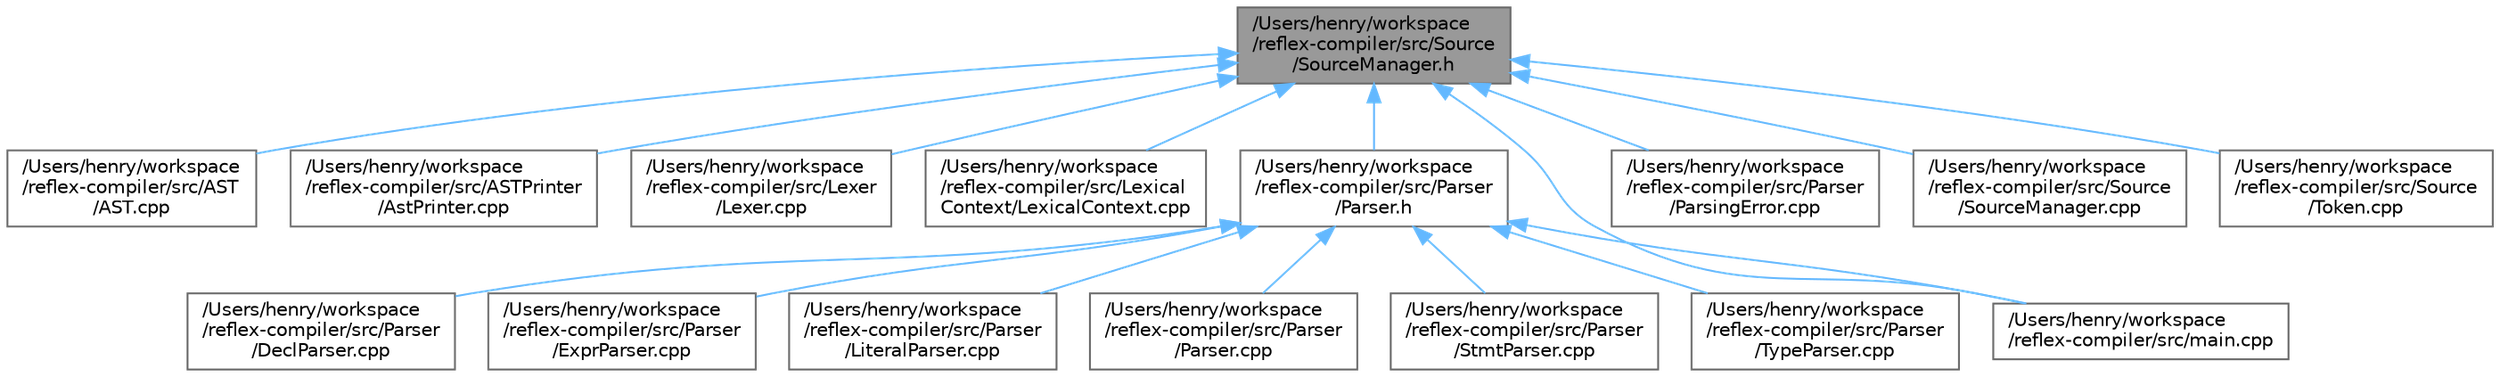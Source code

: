 digraph "/Users/henry/workspace/reflex-compiler/src/Source/SourceManager.h"
{
 // LATEX_PDF_SIZE
  bgcolor="transparent";
  edge [fontname=Helvetica,fontsize=10,labelfontname=Helvetica,labelfontsize=10];
  node [fontname=Helvetica,fontsize=10,shape=box,height=0.2,width=0.4];
  Node1 [id="Node000001",label="/Users/henry/workspace\l/reflex-compiler/src/Source\l/SourceManager.h",height=0.2,width=0.4,color="gray40", fillcolor="grey60", style="filled", fontcolor="black",tooltip=" "];
  Node1 -> Node2 [id="edge1_Node000001_Node000002",dir="back",color="steelblue1",style="solid",tooltip=" "];
  Node2 [id="Node000002",label="/Users/henry/workspace\l/reflex-compiler/src/AST\l/AST.cpp",height=0.2,width=0.4,color="grey40", fillcolor="white", style="filled",URL="$AST_8cpp.html",tooltip=" "];
  Node1 -> Node3 [id="edge2_Node000001_Node000003",dir="back",color="steelblue1",style="solid",tooltip=" "];
  Node3 [id="Node000003",label="/Users/henry/workspace\l/reflex-compiler/src/ASTPrinter\l/AstPrinter.cpp",height=0.2,width=0.4,color="grey40", fillcolor="white", style="filled",URL="$AstPrinter_8cpp.html",tooltip=" "];
  Node1 -> Node4 [id="edge3_Node000001_Node000004",dir="back",color="steelblue1",style="solid",tooltip=" "];
  Node4 [id="Node000004",label="/Users/henry/workspace\l/reflex-compiler/src/Lexer\l/Lexer.cpp",height=0.2,width=0.4,color="grey40", fillcolor="white", style="filled",URL="$Lexer_8cpp.html",tooltip=" "];
  Node1 -> Node5 [id="edge4_Node000001_Node000005",dir="back",color="steelblue1",style="solid",tooltip=" "];
  Node5 [id="Node000005",label="/Users/henry/workspace\l/reflex-compiler/src/Lexical\lContext/LexicalContext.cpp",height=0.2,width=0.4,color="grey40", fillcolor="white", style="filled",URL="$LexicalContext_8cpp.html",tooltip=" "];
  Node1 -> Node6 [id="edge5_Node000001_Node000006",dir="back",color="steelblue1",style="solid",tooltip=" "];
  Node6 [id="Node000006",label="/Users/henry/workspace\l/reflex-compiler/src/Parser\l/Parser.h",height=0.2,width=0.4,color="grey40", fillcolor="white", style="filled",URL="$Parser_8h.html",tooltip=" "];
  Node6 -> Node7 [id="edge6_Node000006_Node000007",dir="back",color="steelblue1",style="solid",tooltip=" "];
  Node7 [id="Node000007",label="/Users/henry/workspace\l/reflex-compiler/src/Parser\l/DeclParser.cpp",height=0.2,width=0.4,color="grey40", fillcolor="white", style="filled",URL="$DeclParser_8cpp.html",tooltip=" "];
  Node6 -> Node8 [id="edge7_Node000006_Node000008",dir="back",color="steelblue1",style="solid",tooltip=" "];
  Node8 [id="Node000008",label="/Users/henry/workspace\l/reflex-compiler/src/Parser\l/ExprParser.cpp",height=0.2,width=0.4,color="grey40", fillcolor="white", style="filled",URL="$ExprParser_8cpp.html",tooltip=" "];
  Node6 -> Node9 [id="edge8_Node000006_Node000009",dir="back",color="steelblue1",style="solid",tooltip=" "];
  Node9 [id="Node000009",label="/Users/henry/workspace\l/reflex-compiler/src/Parser\l/LiteralParser.cpp",height=0.2,width=0.4,color="grey40", fillcolor="white", style="filled",URL="$LiteralParser_8cpp.html",tooltip=" "];
  Node6 -> Node10 [id="edge9_Node000006_Node000010",dir="back",color="steelblue1",style="solid",tooltip=" "];
  Node10 [id="Node000010",label="/Users/henry/workspace\l/reflex-compiler/src/Parser\l/Parser.cpp",height=0.2,width=0.4,color="grey40", fillcolor="white", style="filled",URL="$Parser_8cpp.html",tooltip=" "];
  Node6 -> Node11 [id="edge10_Node000006_Node000011",dir="back",color="steelblue1",style="solid",tooltip=" "];
  Node11 [id="Node000011",label="/Users/henry/workspace\l/reflex-compiler/src/Parser\l/StmtParser.cpp",height=0.2,width=0.4,color="grey40", fillcolor="white", style="filled",URL="$StmtParser_8cpp.html",tooltip=" "];
  Node6 -> Node12 [id="edge11_Node000006_Node000012",dir="back",color="steelblue1",style="solid",tooltip=" "];
  Node12 [id="Node000012",label="/Users/henry/workspace\l/reflex-compiler/src/Parser\l/TypeParser.cpp",height=0.2,width=0.4,color="grey40", fillcolor="white", style="filled",URL="$Parser_2TypeParser_8cpp.html",tooltip=" "];
  Node6 -> Node13 [id="edge12_Node000006_Node000013",dir="back",color="steelblue1",style="solid",tooltip=" "];
  Node13 [id="Node000013",label="/Users/henry/workspace\l/reflex-compiler/src/main.cpp",height=0.2,width=0.4,color="grey40", fillcolor="white", style="filled",URL="$main_8cpp.html",tooltip=" "];
  Node1 -> Node14 [id="edge13_Node000001_Node000014",dir="back",color="steelblue1",style="solid",tooltip=" "];
  Node14 [id="Node000014",label="/Users/henry/workspace\l/reflex-compiler/src/Parser\l/ParsingError.cpp",height=0.2,width=0.4,color="grey40", fillcolor="white", style="filled",URL="$ParsingError_8cpp.html",tooltip=" "];
  Node1 -> Node15 [id="edge14_Node000001_Node000015",dir="back",color="steelblue1",style="solid",tooltip=" "];
  Node15 [id="Node000015",label="/Users/henry/workspace\l/reflex-compiler/src/Source\l/SourceManager.cpp",height=0.2,width=0.4,color="grey40", fillcolor="white", style="filled",URL="$SourceManager_8cpp.html",tooltip=" "];
  Node1 -> Node16 [id="edge15_Node000001_Node000016",dir="back",color="steelblue1",style="solid",tooltip=" "];
  Node16 [id="Node000016",label="/Users/henry/workspace\l/reflex-compiler/src/Source\l/Token.cpp",height=0.2,width=0.4,color="grey40", fillcolor="white", style="filled",URL="$Token_8cpp.html",tooltip=" "];
  Node1 -> Node13 [id="edge16_Node000001_Node000013",dir="back",color="steelblue1",style="solid",tooltip=" "];
}
